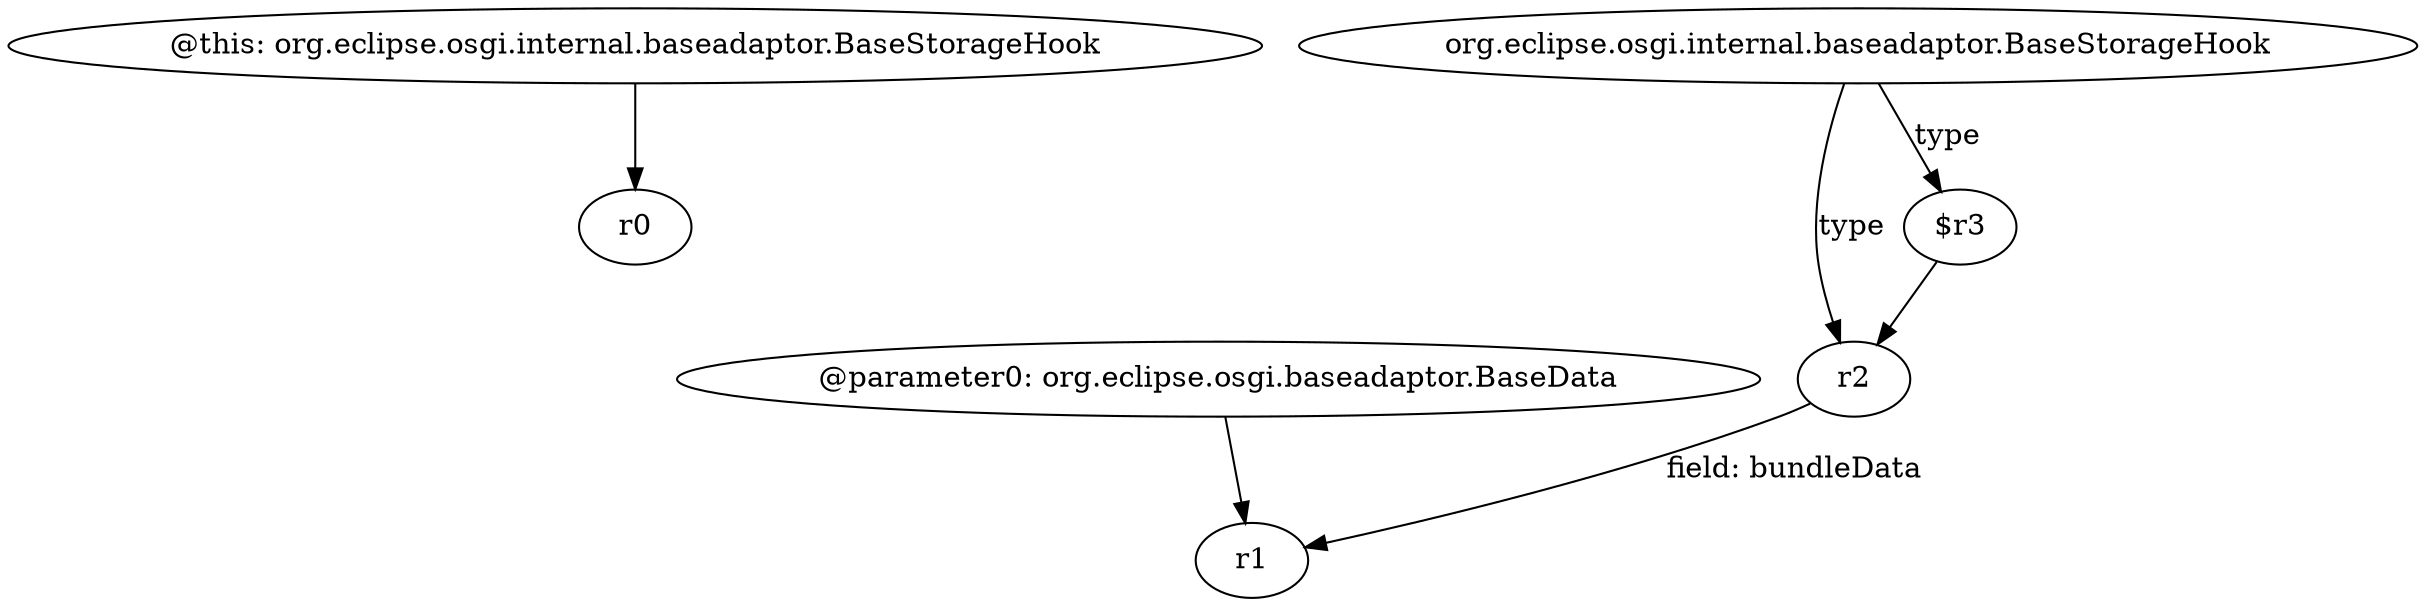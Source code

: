 digraph g {
0[label="@this: org.eclipse.osgi.internal.baseadaptor.BaseStorageHook"]
1[label="r0"]
0->1[label=""]
2[label="r2"]
3[label="r1"]
2->3[label="field: bundleData"]
4[label="org.eclipse.osgi.internal.baseadaptor.BaseStorageHook"]
4->2[label="type"]
5[label="@parameter0: org.eclipse.osgi.baseadaptor.BaseData"]
5->3[label=""]
6[label="$r3"]
4->6[label="type"]
6->2[label=""]
}